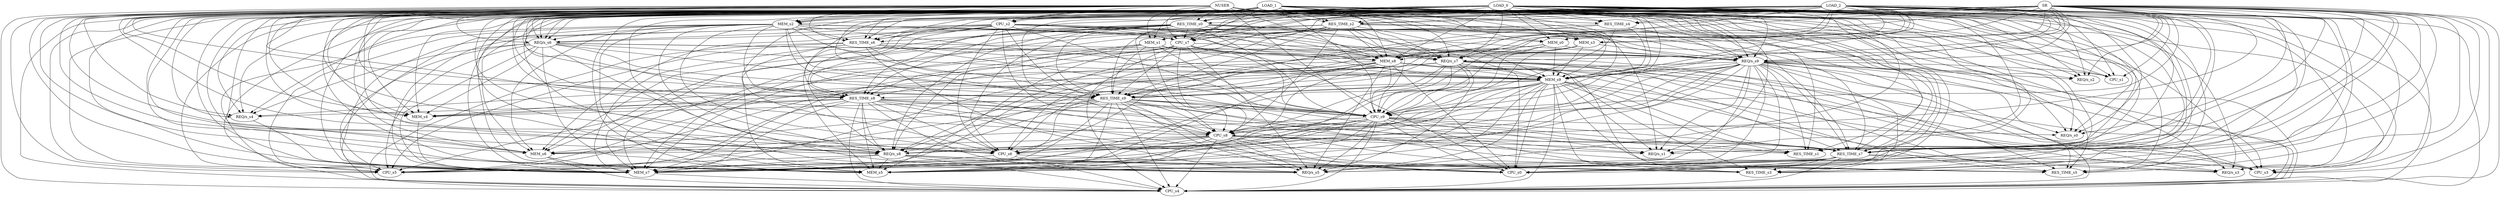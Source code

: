 strict digraph "" {
	NUSER -> "REQ/s_s0";
	NUSER -> RES_TIME_s0;
	NUSER -> CPU_s0;
	NUSER -> MEM_s0;
	NUSER -> "REQ/s_s1";
	NUSER -> RES_TIME_s1;
	NUSER -> CPU_s1;
	NUSER -> MEM_s1;
	NUSER -> "REQ/s_s2";
	NUSER -> RES_TIME_s2;
	NUSER -> CPU_s2;
	NUSER -> MEM_s2;
	NUSER -> "REQ/s_s3";
	NUSER -> RES_TIME_s3;
	NUSER -> CPU_s3;
	NUSER -> MEM_s3;
	NUSER -> "REQ/s_s4";
	NUSER -> RES_TIME_s4;
	NUSER -> CPU_s4;
	NUSER -> MEM_s4;
	NUSER -> "REQ/s_s5";
	NUSER -> RES_TIME_s5;
	NUSER -> CPU_s5;
	NUSER -> MEM_s5;
	NUSER -> "REQ/s_s6";
	NUSER -> RES_TIME_s6;
	NUSER -> CPU_s6;
	NUSER -> MEM_s6;
	NUSER -> "REQ/s_s7";
	NUSER -> RES_TIME_s7;
	NUSER -> CPU_s7;
	NUSER -> MEM_s7;
	NUSER -> "REQ/s_s8";
	NUSER -> RES_TIME_s8;
	NUSER -> CPU_s8;
	NUSER -> MEM_s8;
	NUSER -> "REQ/s_s9";
	NUSER -> RES_TIME_s9;
	NUSER -> CPU_s9;
	NUSER -> MEM_s9;
	LOAD_0 -> "REQ/s_s0";
	LOAD_0 -> RES_TIME_s0;
	LOAD_0 -> CPU_s0;
	LOAD_0 -> MEM_s0;
	LOAD_0 -> "REQ/s_s1";
	LOAD_0 -> RES_TIME_s1;
	LOAD_0 -> CPU_s1;
	LOAD_0 -> MEM_s1;
	LOAD_0 -> "REQ/s_s2";
	LOAD_0 -> RES_TIME_s2;
	LOAD_0 -> CPU_s2;
	LOAD_0 -> MEM_s2;
	LOAD_0 -> "REQ/s_s3";
	LOAD_0 -> RES_TIME_s3;
	LOAD_0 -> CPU_s3;
	LOAD_0 -> MEM_s3;
	LOAD_0 -> "REQ/s_s4";
	LOAD_0 -> RES_TIME_s4;
	LOAD_0 -> CPU_s4;
	LOAD_0 -> MEM_s4;
	LOAD_0 -> "REQ/s_s5";
	LOAD_0 -> RES_TIME_s5;
	LOAD_0 -> CPU_s5;
	LOAD_0 -> MEM_s5;
	LOAD_0 -> "REQ/s_s6";
	LOAD_0 -> RES_TIME_s6;
	LOAD_0 -> CPU_s6;
	LOAD_0 -> MEM_s6;
	LOAD_0 -> "REQ/s_s7";
	LOAD_0 -> RES_TIME_s7;
	LOAD_0 -> CPU_s7;
	LOAD_0 -> MEM_s7;
	LOAD_0 -> "REQ/s_s8";
	LOAD_0 -> RES_TIME_s8;
	LOAD_0 -> CPU_s8;
	LOAD_0 -> MEM_s8;
	LOAD_0 -> "REQ/s_s9";
	LOAD_0 -> RES_TIME_s9;
	LOAD_0 -> CPU_s9;
	LOAD_0 -> MEM_s9;
	LOAD_1 -> "REQ/s_s0";
	LOAD_1 -> RES_TIME_s0;
	LOAD_1 -> CPU_s0;
	LOAD_1 -> MEM_s0;
	LOAD_1 -> "REQ/s_s1";
	LOAD_1 -> RES_TIME_s1;
	LOAD_1 -> CPU_s1;
	LOAD_1 -> MEM_s1;
	LOAD_1 -> "REQ/s_s2";
	LOAD_1 -> RES_TIME_s2;
	LOAD_1 -> CPU_s2;
	LOAD_1 -> MEM_s2;
	LOAD_1 -> "REQ/s_s3";
	LOAD_1 -> RES_TIME_s3;
	LOAD_1 -> CPU_s3;
	LOAD_1 -> MEM_s3;
	LOAD_1 -> "REQ/s_s4";
	LOAD_1 -> RES_TIME_s4;
	LOAD_1 -> CPU_s4;
	LOAD_1 -> MEM_s4;
	LOAD_1 -> "REQ/s_s5";
	LOAD_1 -> RES_TIME_s5;
	LOAD_1 -> CPU_s5;
	LOAD_1 -> MEM_s5;
	LOAD_1 -> "REQ/s_s6";
	LOAD_1 -> RES_TIME_s6;
	LOAD_1 -> CPU_s6;
	LOAD_1 -> MEM_s6;
	LOAD_1 -> "REQ/s_s7";
	LOAD_1 -> RES_TIME_s7;
	LOAD_1 -> CPU_s7;
	LOAD_1 -> MEM_s7;
	LOAD_1 -> "REQ/s_s8";
	LOAD_1 -> RES_TIME_s8;
	LOAD_1 -> CPU_s8;
	LOAD_1 -> MEM_s8;
	LOAD_1 -> "REQ/s_s9";
	LOAD_1 -> RES_TIME_s9;
	LOAD_1 -> CPU_s9;
	LOAD_1 -> MEM_s9;
	LOAD_2 -> "REQ/s_s0";
	LOAD_2 -> RES_TIME_s0;
	LOAD_2 -> CPU_s0;
	LOAD_2 -> MEM_s0;
	LOAD_2 -> "REQ/s_s1";
	LOAD_2 -> RES_TIME_s1;
	LOAD_2 -> CPU_s1;
	LOAD_2 -> MEM_s1;
	LOAD_2 -> "REQ/s_s2";
	LOAD_2 -> RES_TIME_s2;
	LOAD_2 -> CPU_s2;
	LOAD_2 -> MEM_s2;
	LOAD_2 -> "REQ/s_s3";
	LOAD_2 -> RES_TIME_s3;
	LOAD_2 -> CPU_s3;
	LOAD_2 -> MEM_s3;
	LOAD_2 -> "REQ/s_s4";
	LOAD_2 -> RES_TIME_s4;
	LOAD_2 -> CPU_s4;
	LOAD_2 -> MEM_s4;
	LOAD_2 -> "REQ/s_s5";
	LOAD_2 -> RES_TIME_s5;
	LOAD_2 -> CPU_s5;
	LOAD_2 -> MEM_s5;
	LOAD_2 -> "REQ/s_s6";
	LOAD_2 -> RES_TIME_s6;
	LOAD_2 -> CPU_s6;
	LOAD_2 -> MEM_s6;
	LOAD_2 -> "REQ/s_s7";
	LOAD_2 -> RES_TIME_s7;
	LOAD_2 -> CPU_s7;
	LOAD_2 -> MEM_s7;
	LOAD_2 -> "REQ/s_s8";
	LOAD_2 -> RES_TIME_s8;
	LOAD_2 -> CPU_s8;
	LOAD_2 -> MEM_s8;
	LOAD_2 -> "REQ/s_s9";
	LOAD_2 -> RES_TIME_s9;
	LOAD_2 -> CPU_s9;
	LOAD_2 -> MEM_s9;
	SR -> "REQ/s_s0";
	SR -> RES_TIME_s0;
	SR -> CPU_s0;
	SR -> MEM_s0;
	SR -> "REQ/s_s1";
	SR -> RES_TIME_s1;
	SR -> CPU_s1;
	SR -> MEM_s1;
	SR -> "REQ/s_s2";
	SR -> RES_TIME_s2;
	SR -> CPU_s2;
	SR -> MEM_s2;
	SR -> "REQ/s_s3";
	SR -> RES_TIME_s3;
	SR -> CPU_s3;
	SR -> MEM_s3;
	SR -> "REQ/s_s4";
	SR -> RES_TIME_s4;
	SR -> CPU_s4;
	SR -> MEM_s4;
	SR -> "REQ/s_s5";
	SR -> RES_TIME_s5;
	SR -> CPU_s5;
	SR -> MEM_s5;
	SR -> "REQ/s_s6";
	SR -> RES_TIME_s6;
	SR -> CPU_s6;
	SR -> MEM_s6;
	SR -> "REQ/s_s7";
	SR -> RES_TIME_s7;
	SR -> CPU_s7;
	SR -> MEM_s7;
	SR -> "REQ/s_s8";
	SR -> RES_TIME_s8;
	SR -> CPU_s8;
	SR -> MEM_s8;
	SR -> "REQ/s_s9";
	SR -> RES_TIME_s9;
	SR -> CPU_s9;
	SR -> MEM_s9;
	RES_TIME_s0 -> "REQ/s_s6";
	RES_TIME_s0 -> RES_TIME_s6;
	RES_TIME_s0 -> CPU_s6;
	RES_TIME_s0 -> MEM_s6;
	RES_TIME_s0 -> "REQ/s_s7";
	RES_TIME_s0 -> RES_TIME_s7;
	RES_TIME_s0 -> CPU_s7;
	RES_TIME_s0 -> MEM_s7;
	RES_TIME_s0 -> "REQ/s_s8";
	RES_TIME_s0 -> RES_TIME_s8;
	RES_TIME_s0 -> CPU_s8;
	RES_TIME_s0 -> MEM_s8;
	RES_TIME_s0 -> "REQ/s_s9";
	RES_TIME_s0 -> RES_TIME_s9;
	RES_TIME_s0 -> CPU_s9;
	RES_TIME_s0 -> MEM_s9;
	MEM_s0 -> CPU_s8;
	MEM_s0 -> MEM_s8;
	MEM_s0 -> "REQ/s_s9";
	MEM_s0 -> RES_TIME_s9;
	MEM_s0 -> CPU_s9;
	MEM_s0 -> MEM_s9;
	MEM_s1 -> MEM_s7;
	MEM_s1 -> "REQ/s_s8";
	MEM_s1 -> RES_TIME_s8;
	MEM_s1 -> CPU_s8;
	MEM_s1 -> MEM_s8;
	MEM_s1 -> "REQ/s_s9";
	MEM_s1 -> RES_TIME_s9;
	MEM_s1 -> CPU_s9;
	MEM_s1 -> MEM_s9;
	RES_TIME_s2 -> CPU_s6;
	RES_TIME_s2 -> MEM_s6;
	RES_TIME_s2 -> "REQ/s_s7";
	RES_TIME_s2 -> RES_TIME_s7;
	RES_TIME_s2 -> CPU_s7;
	RES_TIME_s2 -> MEM_s7;
	RES_TIME_s2 -> "REQ/s_s8";
	RES_TIME_s2 -> RES_TIME_s8;
	RES_TIME_s2 -> CPU_s8;
	RES_TIME_s2 -> MEM_s8;
	RES_TIME_s2 -> "REQ/s_s9";
	RES_TIME_s2 -> RES_TIME_s9;
	RES_TIME_s2 -> CPU_s9;
	RES_TIME_s2 -> MEM_s9;
	CPU_s2 -> CPU_s4;
	CPU_s2 -> CPU_s5;
	CPU_s2 -> MEM_s5;
	CPU_s2 -> "REQ/s_s6";
	CPU_s2 -> RES_TIME_s6;
	CPU_s2 -> CPU_s6;
	CPU_s2 -> MEM_s6;
	CPU_s2 -> "REQ/s_s7";
	CPU_s2 -> RES_TIME_s7;
	CPU_s2 -> CPU_s7;
	CPU_s2 -> MEM_s7;
	CPU_s2 -> "REQ/s_s8";
	CPU_s2 -> RES_TIME_s8;
	CPU_s2 -> CPU_s8;
	CPU_s2 -> MEM_s8;
	CPU_s2 -> "REQ/s_s9";
	CPU_s2 -> RES_TIME_s9;
	CPU_s2 -> CPU_s9;
	CPU_s2 -> MEM_s9;
	MEM_s2 -> CPU_s4;
	MEM_s2 -> CPU_s5;
	MEM_s2 -> MEM_s5;
	MEM_s2 -> "REQ/s_s6";
	MEM_s2 -> RES_TIME_s6;
	MEM_s2 -> CPU_s6;
	MEM_s2 -> MEM_s6;
	MEM_s2 -> "REQ/s_s7";
	MEM_s2 -> RES_TIME_s7;
	MEM_s2 -> CPU_s7;
	MEM_s2 -> MEM_s7;
	MEM_s2 -> "REQ/s_s8";
	MEM_s2 -> RES_TIME_s8;
	MEM_s2 -> CPU_s8;
	MEM_s2 -> MEM_s8;
	MEM_s2 -> "REQ/s_s9";
	MEM_s2 -> RES_TIME_s9;
	MEM_s2 -> CPU_s9;
	MEM_s2 -> MEM_s9;
	MEM_s3 -> MEM_s7;
	MEM_s3 -> MEM_s8;
	MEM_s3 -> "REQ/s_s9";
	MEM_s3 -> RES_TIME_s9;
	MEM_s3 -> CPU_s9;
	MEM_s3 -> MEM_s9;
	"REQ/s_s4" -> MEM_s7;
	RES_TIME_s4 -> MEM_s7;
	RES_TIME_s4 -> "REQ/s_s9";
	RES_TIME_s4 -> RES_TIME_s9;
	RES_TIME_s4 -> CPU_s9;
	RES_TIME_s4 -> MEM_s9;
	MEM_s4 -> MEM_s7;
	"REQ/s_s6" -> "REQ/s_s4";
	"REQ/s_s6" -> CPU_s4;
	"REQ/s_s6" -> MEM_s4;
	"REQ/s_s6" -> "REQ/s_s5";
	"REQ/s_s6" -> RES_TIME_s5;
	"REQ/s_s6" -> CPU_s5;
	"REQ/s_s6" -> MEM_s5;
	"REQ/s_s6" -> MEM_s7;
	"REQ/s_s6" -> "REQ/s_s9";
	"REQ/s_s6" -> RES_TIME_s9;
	"REQ/s_s6" -> CPU_s9;
	"REQ/s_s6" -> MEM_s9;
	RES_TIME_s6 -> CPU_s4;
	RES_TIME_s6 -> "REQ/s_s5";
	RES_TIME_s6 -> CPU_s5;
	RES_TIME_s6 -> MEM_s5;
	RES_TIME_s6 -> MEM_s7;
	RES_TIME_s6 -> "REQ/s_s9";
	RES_TIME_s6 -> RES_TIME_s9;
	RES_TIME_s6 -> CPU_s9;
	RES_TIME_s6 -> MEM_s9;
	CPU_s6 -> CPU_s0;
	CPU_s6 -> CPU_s4;
	CPU_s6 -> MEM_s7;
	MEM_s6 -> CPU_s4;
	MEM_s6 -> MEM_s7;
	"REQ/s_s7" -> CPU_s0;
	"REQ/s_s7" -> "REQ/s_s3";
	"REQ/s_s7" -> RES_TIME_s3;
	"REQ/s_s7" -> CPU_s3;
	"REQ/s_s7" -> "REQ/s_s4";
	"REQ/s_s7" -> CPU_s4;
	"REQ/s_s7" -> MEM_s4;
	"REQ/s_s7" -> "REQ/s_s5";
	"REQ/s_s7" -> RES_TIME_s5;
	"REQ/s_s7" -> CPU_s5;
	"REQ/s_s7" -> MEM_s5;
	"REQ/s_s7" -> MEM_s7;
	"REQ/s_s7" -> RES_TIME_s9;
	"REQ/s_s7" -> CPU_s9;
	"REQ/s_s7" -> MEM_s9;
	RES_TIME_s7 -> CPU_s0;
	RES_TIME_s7 -> "REQ/s_s3";
	RES_TIME_s7 -> RES_TIME_s3;
	RES_TIME_s7 -> CPU_s3;
	RES_TIME_s7 -> CPU_s4;
	RES_TIME_s7 -> "REQ/s_s5";
	RES_TIME_s7 -> MEM_s5;
	RES_TIME_s7 -> MEM_s7;
	CPU_s7 -> CPU_s0;
	CPU_s7 -> CPU_s4;
	CPU_s7 -> "REQ/s_s5";
	CPU_s7 -> CPU_s5;
	CPU_s7 -> MEM_s5;
	CPU_s7 -> MEM_s7;
	CPU_s7 -> CPU_s8;
	CPU_s7 -> "REQ/s_s9";
	CPU_s7 -> RES_TIME_s9;
	CPU_s7 -> CPU_s9;
	CPU_s7 -> MEM_s9;
	MEM_s7 -> CPU_s4;
	"REQ/s_s8" -> CPU_s0;
	"REQ/s_s8" -> RES_TIME_s3;
	"REQ/s_s8" -> CPU_s4;
	"REQ/s_s8" -> "REQ/s_s5";
	"REQ/s_s8" -> RES_TIME_s5;
	"REQ/s_s8" -> CPU_s5;
	"REQ/s_s8" -> MEM_s5;
	"REQ/s_s8" -> MEM_s7;
	RES_TIME_s8 -> CPU_s0;
	RES_TIME_s8 -> RES_TIME_s3;
	RES_TIME_s8 -> CPU_s3;
	RES_TIME_s8 -> "REQ/s_s4";
	RES_TIME_s8 -> CPU_s4;
	RES_TIME_s8 -> MEM_s4;
	RES_TIME_s8 -> "REQ/s_s5";
	RES_TIME_s8 -> RES_TIME_s5;
	RES_TIME_s8 -> CPU_s5;
	RES_TIME_s8 -> MEM_s5;
	RES_TIME_s8 -> CPU_s6;
	RES_TIME_s8 -> RES_TIME_s7;
	RES_TIME_s8 -> MEM_s7;
	RES_TIME_s8 -> "REQ/s_s8";
	RES_TIME_s8 -> CPU_s9;
	CPU_s8 -> CPU_s0;
	CPU_s8 -> "REQ/s_s1";
	CPU_s8 -> RES_TIME_s1;
	CPU_s8 -> RES_TIME_s3;
	CPU_s8 -> CPU_s4;
	CPU_s8 -> "REQ/s_s5";
	CPU_s8 -> MEM_s5;
	CPU_s8 -> CPU_s6;
	CPU_s8 -> MEM_s6;
	CPU_s8 -> RES_TIME_s7;
	CPU_s8 -> MEM_s7;
	CPU_s8 -> "REQ/s_s8";
	MEM_s8 -> CPU_s0;
	MEM_s8 -> RES_TIME_s3;
	MEM_s8 -> CPU_s3;
	MEM_s8 -> CPU_s4;
	MEM_s8 -> "REQ/s_s5";
	MEM_s8 -> RES_TIME_s5;
	MEM_s8 -> CPU_s5;
	MEM_s8 -> MEM_s5;
	MEM_s8 -> CPU_s6;
	MEM_s8 -> RES_TIME_s7;
	MEM_s8 -> MEM_s7;
	MEM_s8 -> "REQ/s_s8";
	MEM_s8 -> CPU_s8;
	MEM_s8 -> RES_TIME_s9;
	MEM_s8 -> CPU_s9;
	MEM_s8 -> MEM_s9;
	"REQ/s_s9" -> "REQ/s_s0";
	"REQ/s_s9" -> CPU_s0;
	"REQ/s_s9" -> "REQ/s_s1";
	"REQ/s_s9" -> RES_TIME_s1;
	"REQ/s_s9" -> CPU_s1;
	"REQ/s_s9" -> "REQ/s_s2";
	"REQ/s_s9" -> "REQ/s_s3";
	"REQ/s_s9" -> RES_TIME_s3;
	"REQ/s_s9" -> CPU_s3;
	"REQ/s_s9" -> CPU_s4;
	"REQ/s_s9" -> MEM_s4;
	"REQ/s_s9" -> "REQ/s_s5";
	"REQ/s_s9" -> RES_TIME_s5;
	"REQ/s_s9" -> CPU_s5;
	"REQ/s_s9" -> MEM_s5;
	"REQ/s_s9" -> CPU_s6;
	"REQ/s_s9" -> MEM_s6;
	"REQ/s_s9" -> RES_TIME_s7;
	"REQ/s_s9" -> MEM_s7;
	"REQ/s_s9" -> "REQ/s_s8";
	"REQ/s_s9" -> CPU_s8;
	"REQ/s_s9" -> MEM_s9;
	RES_TIME_s9 -> CPU_s0;
	RES_TIME_s9 -> "REQ/s_s1";
	RES_TIME_s9 -> RES_TIME_s1;
	RES_TIME_s9 -> CPU_s4;
	RES_TIME_s9 -> MEM_s4;
	RES_TIME_s9 -> "REQ/s_s5";
	RES_TIME_s9 -> RES_TIME_s5;
	RES_TIME_s9 -> CPU_s5;
	RES_TIME_s9 -> MEM_s5;
	RES_TIME_s9 -> CPU_s6;
	RES_TIME_s9 -> MEM_s6;
	RES_TIME_s9 -> RES_TIME_s7;
	RES_TIME_s9 -> MEM_s7;
	RES_TIME_s9 -> "REQ/s_s8";
	RES_TIME_s9 -> CPU_s8;
	RES_TIME_s9 -> CPU_s9;
	CPU_s9 -> "REQ/s_s0";
	CPU_s9 -> CPU_s0;
	CPU_s9 -> "REQ/s_s1";
	CPU_s9 -> RES_TIME_s1;
	CPU_s9 -> RES_TIME_s3;
	CPU_s9 -> CPU_s4;
	CPU_s9 -> "REQ/s_s5";
	CPU_s9 -> MEM_s5;
	CPU_s9 -> CPU_s6;
	CPU_s9 -> MEM_s6;
	CPU_s9 -> RES_TIME_s7;
	CPU_s9 -> MEM_s7;
	CPU_s9 -> "REQ/s_s8";
	CPU_s9 -> CPU_s8;
	MEM_s9 -> CPU_s0;
	MEM_s9 -> "REQ/s_s1";
	MEM_s9 -> RES_TIME_s1;
	MEM_s9 -> "REQ/s_s3";
	MEM_s9 -> RES_TIME_s3;
	MEM_s9 -> CPU_s3;
	MEM_s9 -> CPU_s4;
	MEM_s9 -> "REQ/s_s5";
	MEM_s9 -> RES_TIME_s5;
	MEM_s9 -> CPU_s5;
	MEM_s9 -> MEM_s5;
	MEM_s9 -> CPU_s6;
	MEM_s9 -> RES_TIME_s7;
	MEM_s9 -> MEM_s7;
	MEM_s9 -> RES_TIME_s8;
	MEM_s9 -> CPU_s8;
	MEM_s9 -> RES_TIME_s9;
	MEM_s9 -> CPU_s9;
}
